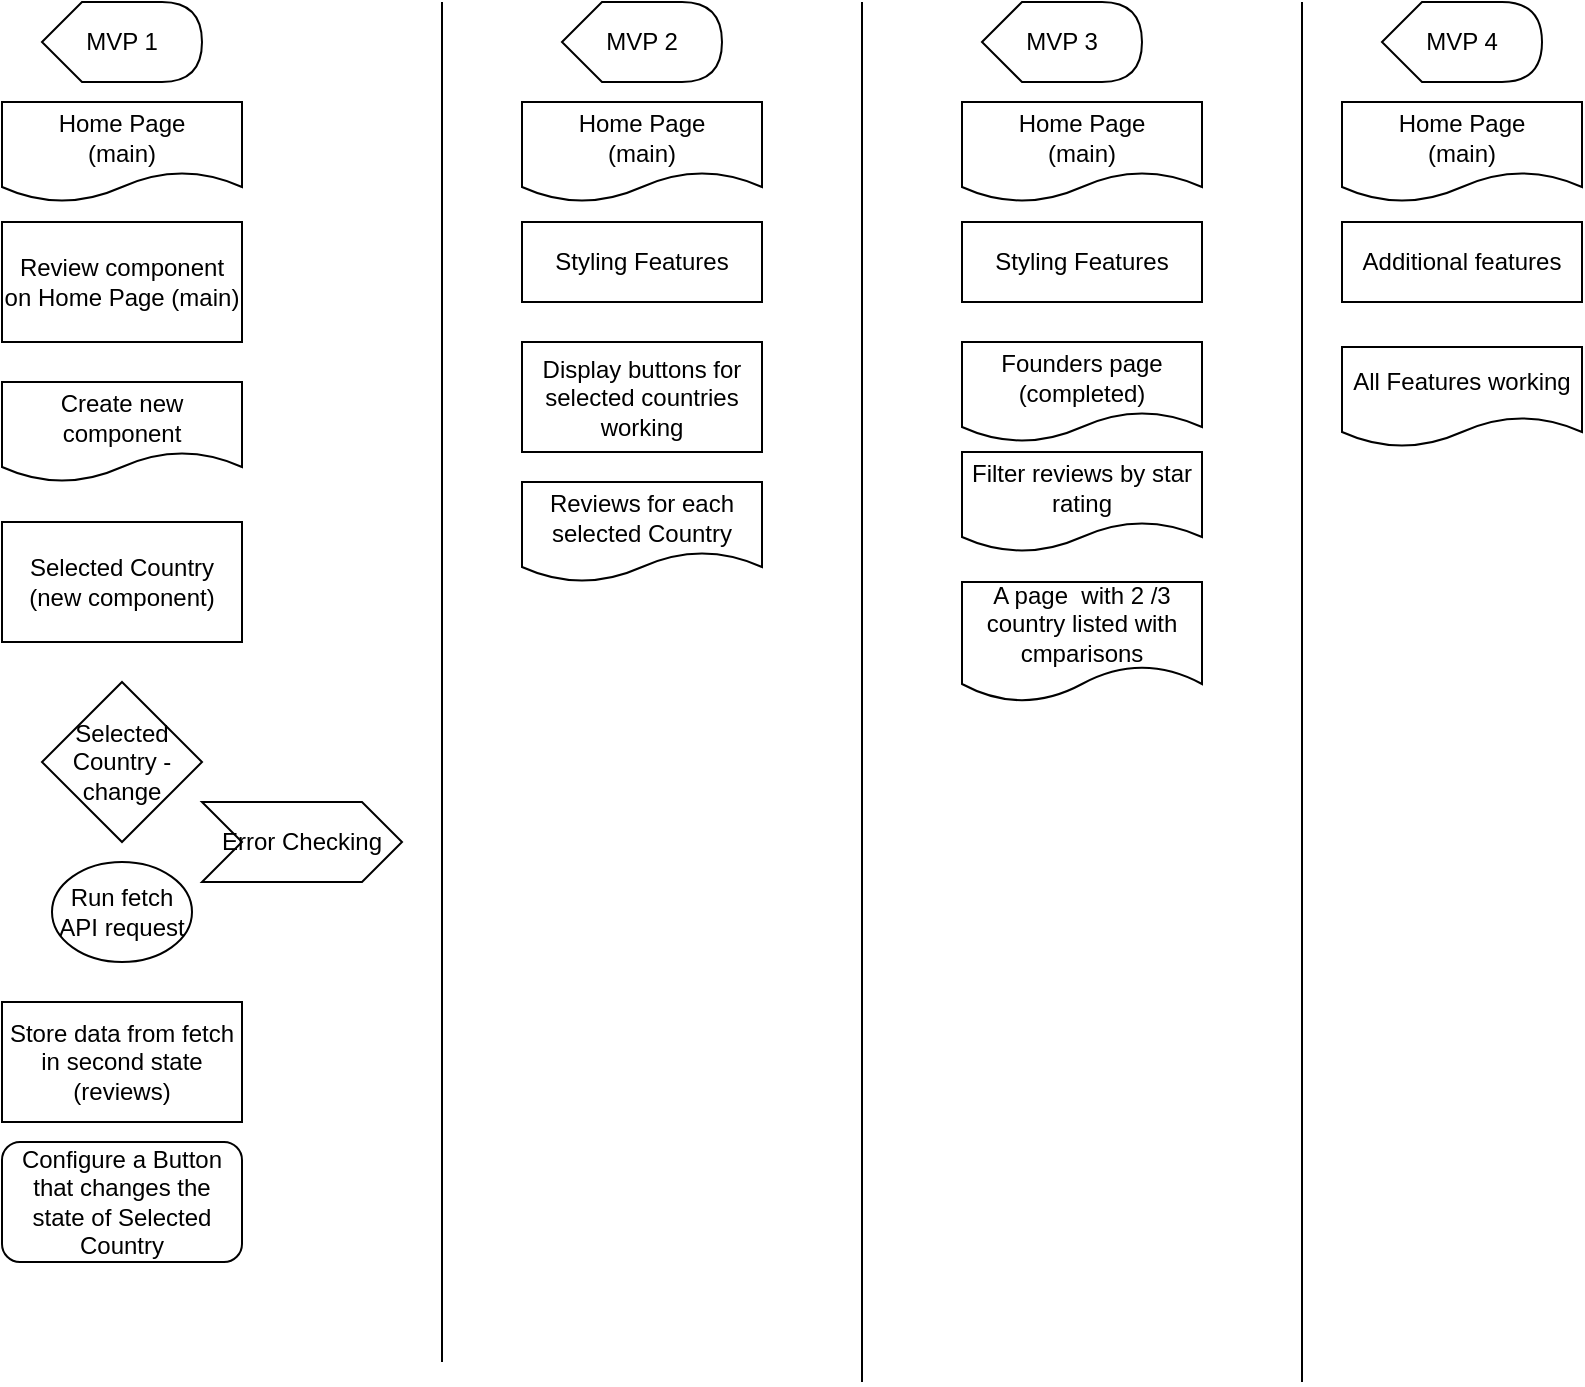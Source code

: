 <mxfile>
    <diagram id="Bi6ln6bl1m9O49LgASUx" name="Page-1">
        <mxGraphModel dx="902" dy="403" grid="1" gridSize="10" guides="1" tooltips="1" connect="1" arrows="1" fold="1" page="1" pageScale="1" pageWidth="850" pageHeight="1100" math="0" shadow="0">
            <root>
                <mxCell id="0"/>
                <mxCell id="1" parent="0"/>
                <mxCell id="3" value="MVP 1" style="shape=display;whiteSpace=wrap;html=1;" parent="1" vertex="1">
                    <mxGeometry x="60" y="30" width="80" height="40" as="geometry"/>
                </mxCell>
                <mxCell id="4" value="Home Page&lt;br&gt;(main)" style="shape=document;whiteSpace=wrap;html=1;boundedLbl=1;" parent="1" vertex="1">
                    <mxGeometry x="40" y="80" width="120" height="50" as="geometry"/>
                </mxCell>
                <mxCell id="8" value="MVP 2" style="shape=display;whiteSpace=wrap;html=1;" parent="1" vertex="1">
                    <mxGeometry x="320" y="30" width="80" height="40" as="geometry"/>
                </mxCell>
                <mxCell id="10" value="MVP 3" style="shape=display;whiteSpace=wrap;html=1;" parent="1" vertex="1">
                    <mxGeometry x="530" y="30" width="80" height="40" as="geometry"/>
                </mxCell>
                <mxCell id="11" value="Home Page&lt;br&gt;(main)" style="shape=document;whiteSpace=wrap;html=1;boundedLbl=1;" parent="1" vertex="1">
                    <mxGeometry x="300" y="80" width="120" height="50" as="geometry"/>
                </mxCell>
                <mxCell id="12" value="Home Page&lt;br&gt;(main)" style="shape=document;whiteSpace=wrap;html=1;boundedLbl=1;" parent="1" vertex="1">
                    <mxGeometry x="520" y="80" width="120" height="50" as="geometry"/>
                </mxCell>
                <mxCell id="15" value="Create new component" style="shape=document;whiteSpace=wrap;html=1;boundedLbl=1;" parent="1" vertex="1">
                    <mxGeometry x="40" y="220" width="120" height="50" as="geometry"/>
                </mxCell>
                <mxCell id="16" value="Selected Country&lt;br&gt;(new component)" style="rounded=0;whiteSpace=wrap;html=1;" parent="1" vertex="1">
                    <mxGeometry x="40" y="290" width="120" height="60" as="geometry"/>
                </mxCell>
                <mxCell id="17" value="Selected Country - change" style="rhombus;whiteSpace=wrap;html=1;" parent="1" vertex="1">
                    <mxGeometry x="60" y="370" width="80" height="80" as="geometry"/>
                </mxCell>
                <mxCell id="18" value="Run fetch API request" style="ellipse;whiteSpace=wrap;html=1;direction=south;" parent="1" vertex="1">
                    <mxGeometry x="65" y="460" width="70" height="50" as="geometry"/>
                </mxCell>
                <mxCell id="19" value="" style="endArrow=none;html=1;" parent="1" edge="1">
                    <mxGeometry width="50" height="50" relative="1" as="geometry">
                        <mxPoint x="260" y="710" as="sourcePoint"/>
                        <mxPoint x="260" y="30" as="targetPoint"/>
                        <Array as="points"/>
                    </mxGeometry>
                </mxCell>
                <mxCell id="20" value="" style="endArrow=none;html=1;" parent="1" edge="1">
                    <mxGeometry width="50" height="50" relative="1" as="geometry">
                        <mxPoint x="470" y="720" as="sourcePoint"/>
                        <mxPoint x="470" y="30" as="targetPoint"/>
                    </mxGeometry>
                </mxCell>
                <mxCell id="21" value="Store data from fetch in second state (reviews)" style="rounded=0;whiteSpace=wrap;html=1;" parent="1" vertex="1">
                    <mxGeometry x="40" y="530" width="120" height="60" as="geometry"/>
                </mxCell>
                <mxCell id="23" value="Review component on Home Page (main)" style="rounded=0;whiteSpace=wrap;html=1;" parent="1" vertex="1">
                    <mxGeometry x="40" y="140" width="120" height="60" as="geometry"/>
                </mxCell>
                <mxCell id="31" value="Display buttons for selected countries working" style="rounded=0;whiteSpace=wrap;html=1;" parent="1" vertex="1">
                    <mxGeometry x="300" y="200" width="120" height="55" as="geometry"/>
                </mxCell>
                <mxCell id="35" value="A page&amp;nbsp; with 2 /3 country listed with cmparisons" style="shape=document;whiteSpace=wrap;html=1;boundedLbl=1;" parent="1" vertex="1">
                    <mxGeometry x="520" y="320" width="120" height="60" as="geometry"/>
                </mxCell>
                <mxCell id="36" value="Configure a Button that changes the state of Selected Country" style="rounded=1;whiteSpace=wrap;html=1;" parent="1" vertex="1">
                    <mxGeometry x="40" y="600" width="120" height="60" as="geometry"/>
                </mxCell>
                <mxCell id="39" value="Filter reviews by star rating" style="shape=document;whiteSpace=wrap;html=1;boundedLbl=1;" parent="1" vertex="1">
                    <mxGeometry x="520" y="255" width="120" height="50" as="geometry"/>
                </mxCell>
                <mxCell id="40" value="Styling Features" style="rounded=0;whiteSpace=wrap;html=1;" parent="1" vertex="1">
                    <mxGeometry x="520" y="140" width="120" height="40" as="geometry"/>
                </mxCell>
                <mxCell id="41" value="Founders page (completed)" style="shape=document;whiteSpace=wrap;html=1;boundedLbl=1;" parent="1" vertex="1">
                    <mxGeometry x="520" y="200" width="120" height="50" as="geometry"/>
                </mxCell>
                <mxCell id="54" style="edgeStyle=none;html=1;exitX=0.5;exitY=0;exitDx=0;exitDy=0;" parent="1" source="47" edge="1">
                    <mxGeometry relative="1" as="geometry">
                        <mxPoint x="190" y="460" as="targetPoint"/>
                    </mxGeometry>
                </mxCell>
                <mxCell id="47" value="Error Checking" style="shape=step;perimeter=stepPerimeter;whiteSpace=wrap;html=1;fixedSize=1;" parent="1" vertex="1">
                    <mxGeometry x="140" y="430" width="100" height="40" as="geometry"/>
                </mxCell>
                <mxCell id="56" value="Reviews for each selected Country" style="shape=document;whiteSpace=wrap;html=1;boundedLbl=1;" parent="1" vertex="1">
                    <mxGeometry x="300" y="270" width="120" height="50" as="geometry"/>
                </mxCell>
                <mxCell id="57" value="" style="endArrow=none;html=1;" edge="1" parent="1">
                    <mxGeometry width="50" height="50" relative="1" as="geometry">
                        <mxPoint x="690" y="720" as="sourcePoint"/>
                        <mxPoint x="690" y="30" as="targetPoint"/>
                    </mxGeometry>
                </mxCell>
                <mxCell id="58" value="MVP 4" style="shape=display;whiteSpace=wrap;html=1;" vertex="1" parent="1">
                    <mxGeometry x="730" y="30" width="80" height="40" as="geometry"/>
                </mxCell>
                <mxCell id="59" value="Home Page&lt;br&gt;(main)" style="shape=document;whiteSpace=wrap;html=1;boundedLbl=1;" vertex="1" parent="1">
                    <mxGeometry x="710" y="80" width="120" height="50" as="geometry"/>
                </mxCell>
                <mxCell id="60" value="Additional features" style="rounded=0;whiteSpace=wrap;html=1;" vertex="1" parent="1">
                    <mxGeometry x="710" y="140" width="120" height="40" as="geometry"/>
                </mxCell>
                <mxCell id="61" value="All Features working" style="shape=document;whiteSpace=wrap;html=1;boundedLbl=1;" vertex="1" parent="1">
                    <mxGeometry x="710" y="202.5" width="120" height="50" as="geometry"/>
                </mxCell>
                <mxCell id="62" value="Styling Features" style="rounded=0;whiteSpace=wrap;html=1;" vertex="1" parent="1">
                    <mxGeometry x="300" y="140" width="120" height="40" as="geometry"/>
                </mxCell>
            </root>
        </mxGraphModel>
    </diagram>
</mxfile>
